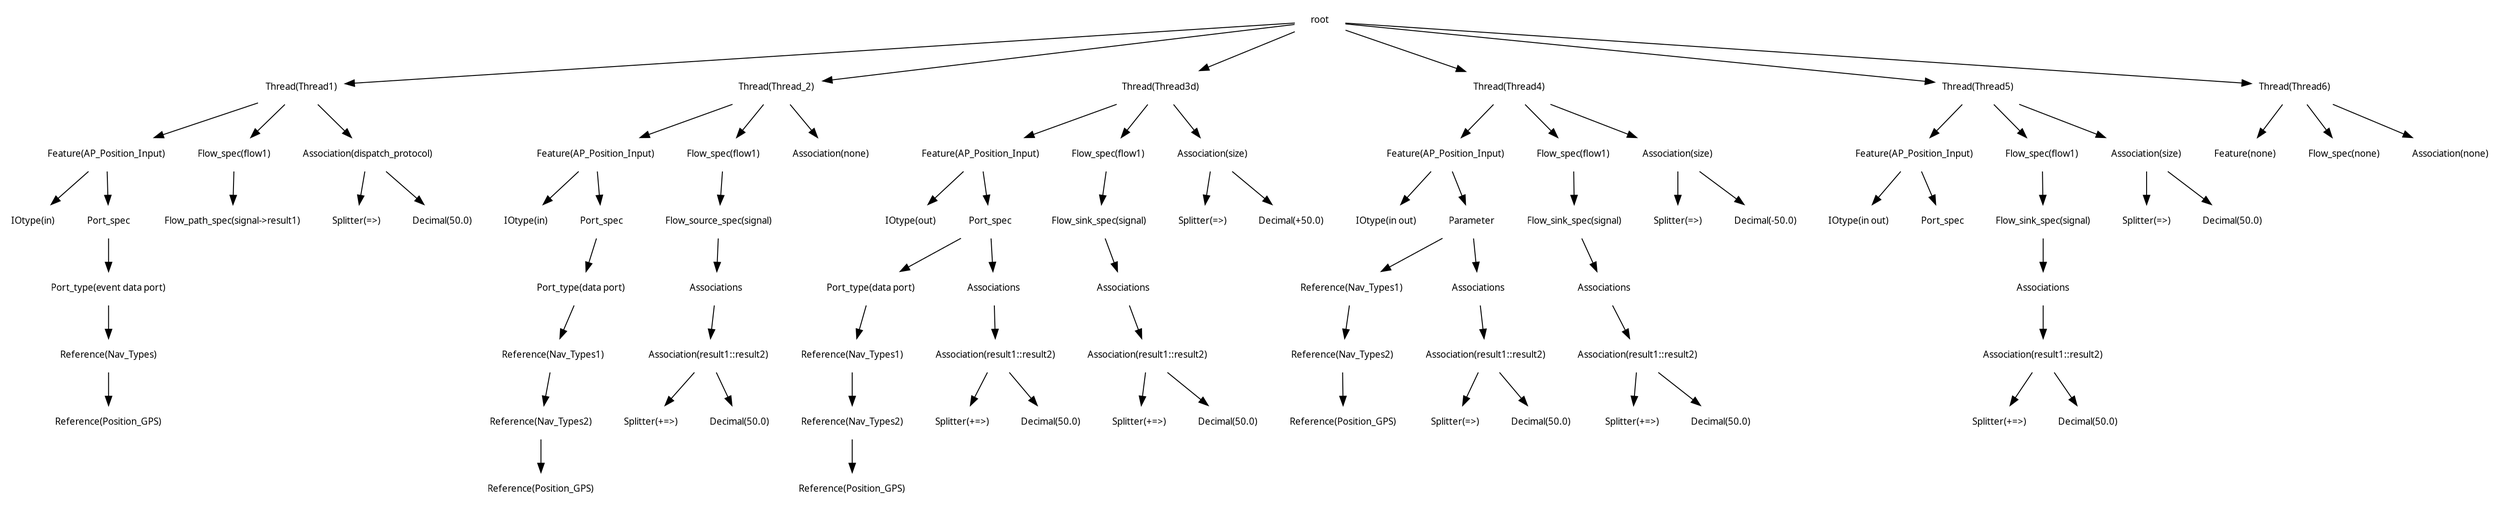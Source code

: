 digraph ast{
fontname = "Microsoft YaHei";
fontsize = 10;
 node [shape = circle, fontname = "Microsoft YaHei", fontsize = 10];edge [fontname = "Microsoft YaHei", fontsize = 10];node [shape="plaintext"];
dot0 [label="root"];
dot1 [label="Thread(Thread1)"];
dot2 [label="Feature(AP_Position_Input)"];
dot3 [label="IOtype(in)"];
dot4 [label="Port_spec"];
dot5 [label="Port_type(event data port)"];
dot6 [label="Reference(Nav_Types)"];
dot7 [label="Reference(Position_GPS)"];
dot8 [label="Flow_spec(flow1)"];
dot9 [label="Flow_path_spec(signal->result1)"];
dot10 [label="Association(dispatch_protocol)"];
dot11 [label="Splitter(=>)"];
dot12 [label="Decimal(50.0)"];
dot13 [label="Thread(Thread_2)"];
dot14 [label="Feature(AP_Position_Input)"];
dot15 [label="IOtype(in)"];
dot16 [label="Port_spec"];
dot17 [label="Port_type(data port)"];
dot18 [label="Reference(Nav_Types1)"];
dot19 [label="Reference(Nav_Types2)"];
dot20 [label="Reference(Position_GPS)"];
dot21 [label="Flow_spec(flow1)"];
dot22 [label="Flow_source_spec(signal)"];
dot23 [label="Associations"];
dot24 [label="Association(result1::result2)"];
dot25 [label="Splitter(+=>)"];
dot26 [label="Decimal(50.0)"];
dot27 [label="Association(none)"];
dot28 [label="Thread(Thread3d)"];
dot29 [label="Feature(AP_Position_Input)"];
dot30 [label="IOtype(out)"];
dot31 [label="Port_spec"];
dot32 [label="Port_type(data port)"];
dot33 [label="Reference(Nav_Types1)"];
dot34 [label="Reference(Nav_Types2)"];
dot35 [label="Reference(Position_GPS)"];
dot36 [label="Associations"];
dot37 [label="Association(result1::result2)"];
dot38 [label="Splitter(+=>)"];
dot39 [label="Decimal(50.0)"];
dot40 [label="Flow_spec(flow1)"];
dot41 [label="Flow_sink_spec(signal)"];
dot42 [label="Associations"];
dot43 [label="Association(result1::result2)"];
dot44 [label="Splitter(+=>)"];
dot45 [label="Decimal(50.0)"];
dot46 [label="Association(size)"];
dot47 [label="Splitter(=>)"];
dot48 [label="Decimal(+50.0)"];
dot49 [label="Thread(Thread4)"];
dot50 [label="Feature(AP_Position_Input)"];
dot51 [label="IOtype(in out)"];
dot52 [label="Parameter"];
dot53 [label="Reference(Nav_Types1)"];
dot54 [label="Reference(Nav_Types2)"];
dot55 [label="Reference(Position_GPS)"];
dot56 [label="Associations"];
dot57 [label="Association(result1::result2)"];
dot58 [label="Splitter(=>)"];
dot59 [label="Decimal(50.0)"];
dot60 [label="Flow_spec(flow1)"];
dot61 [label="Flow_sink_spec(signal)"];
dot62 [label="Associations"];
dot63 [label="Association(result1::result2)"];
dot64 [label="Splitter(+=>)"];
dot65 [label="Decimal(50.0)"];
dot66 [label="Association(size)"];
dot67 [label="Splitter(=>)"];
dot68 [label="Decimal(-50.0)"];
dot69 [label="Thread(Thread5)"];
dot70 [label="Feature(AP_Position_Input)"];
dot71 [label="IOtype(in out)"];
dot72 [label="Port_spec"];
dot73 [label="Flow_spec(flow1)"];
dot74 [label="Flow_sink_spec(signal)"];
dot75 [label="Associations"];
dot76 [label="Association(result1::result2)"];
dot77 [label="Splitter(+=>)"];
dot78 [label="Decimal(50.0)"];
dot79 [label="Association(size)"];
dot80 [label="Splitter(=>)"];
dot81 [label="Decimal(50.0)"];
dot82 [label="Thread(Thread6)"];
dot83 [label="Feature(none)"];
dot84 [label="Flow_spec(none)"];
dot85 [label="Association(none)"];
dot0-> dot1;
dot0-> dot13;
dot0-> dot28;
dot0-> dot49;
dot0-> dot69;
dot0-> dot82;
dot1-> dot2;
dot1-> dot8;
dot1-> dot10;
dot2-> dot3;
dot2-> dot4;
dot4-> dot5;
dot5-> dot6;
dot6-> dot7;
dot8-> dot9;
dot10-> dot11;
dot10-> dot12;
dot13-> dot14;
dot13-> dot21;
dot13-> dot27;
dot14-> dot15;
dot14-> dot16;
dot16-> dot17;
dot17-> dot18;
dot18-> dot19;
dot19-> dot20;
dot21-> dot22;
dot22-> dot23;
dot23-> dot24;
dot24-> dot25;
dot24-> dot26;
dot28-> dot29;
dot28-> dot40;
dot28-> dot46;
dot29-> dot30;
dot29-> dot31;
dot31-> dot32;
dot31-> dot36;
dot32-> dot33;
dot33-> dot34;
dot34-> dot35;
dot36-> dot37;
dot37-> dot38;
dot37-> dot39;
dot40-> dot41;
dot41-> dot42;
dot42-> dot43;
dot43-> dot44;
dot43-> dot45;
dot46-> dot47;
dot46-> dot48;
dot49-> dot50;
dot49-> dot60;
dot49-> dot66;
dot50-> dot51;
dot50-> dot52;
dot52-> dot53;
dot52-> dot56;
dot53-> dot54;
dot54-> dot55;
dot56-> dot57;
dot57-> dot58;
dot57-> dot59;
dot60-> dot61;
dot61-> dot62;
dot62-> dot63;
dot63-> dot64;
dot63-> dot65;
dot66-> dot67;
dot66-> dot68;
dot69-> dot70;
dot69-> dot73;
dot69-> dot79;
dot70-> dot71;
dot70-> dot72;
dot73-> dot74;
dot74-> dot75;
dot75-> dot76;
dot76-> dot77;
dot76-> dot78;
dot79-> dot80;
dot79-> dot81;
dot82-> dot83;
dot82-> dot84;
dot82-> dot85;
}
